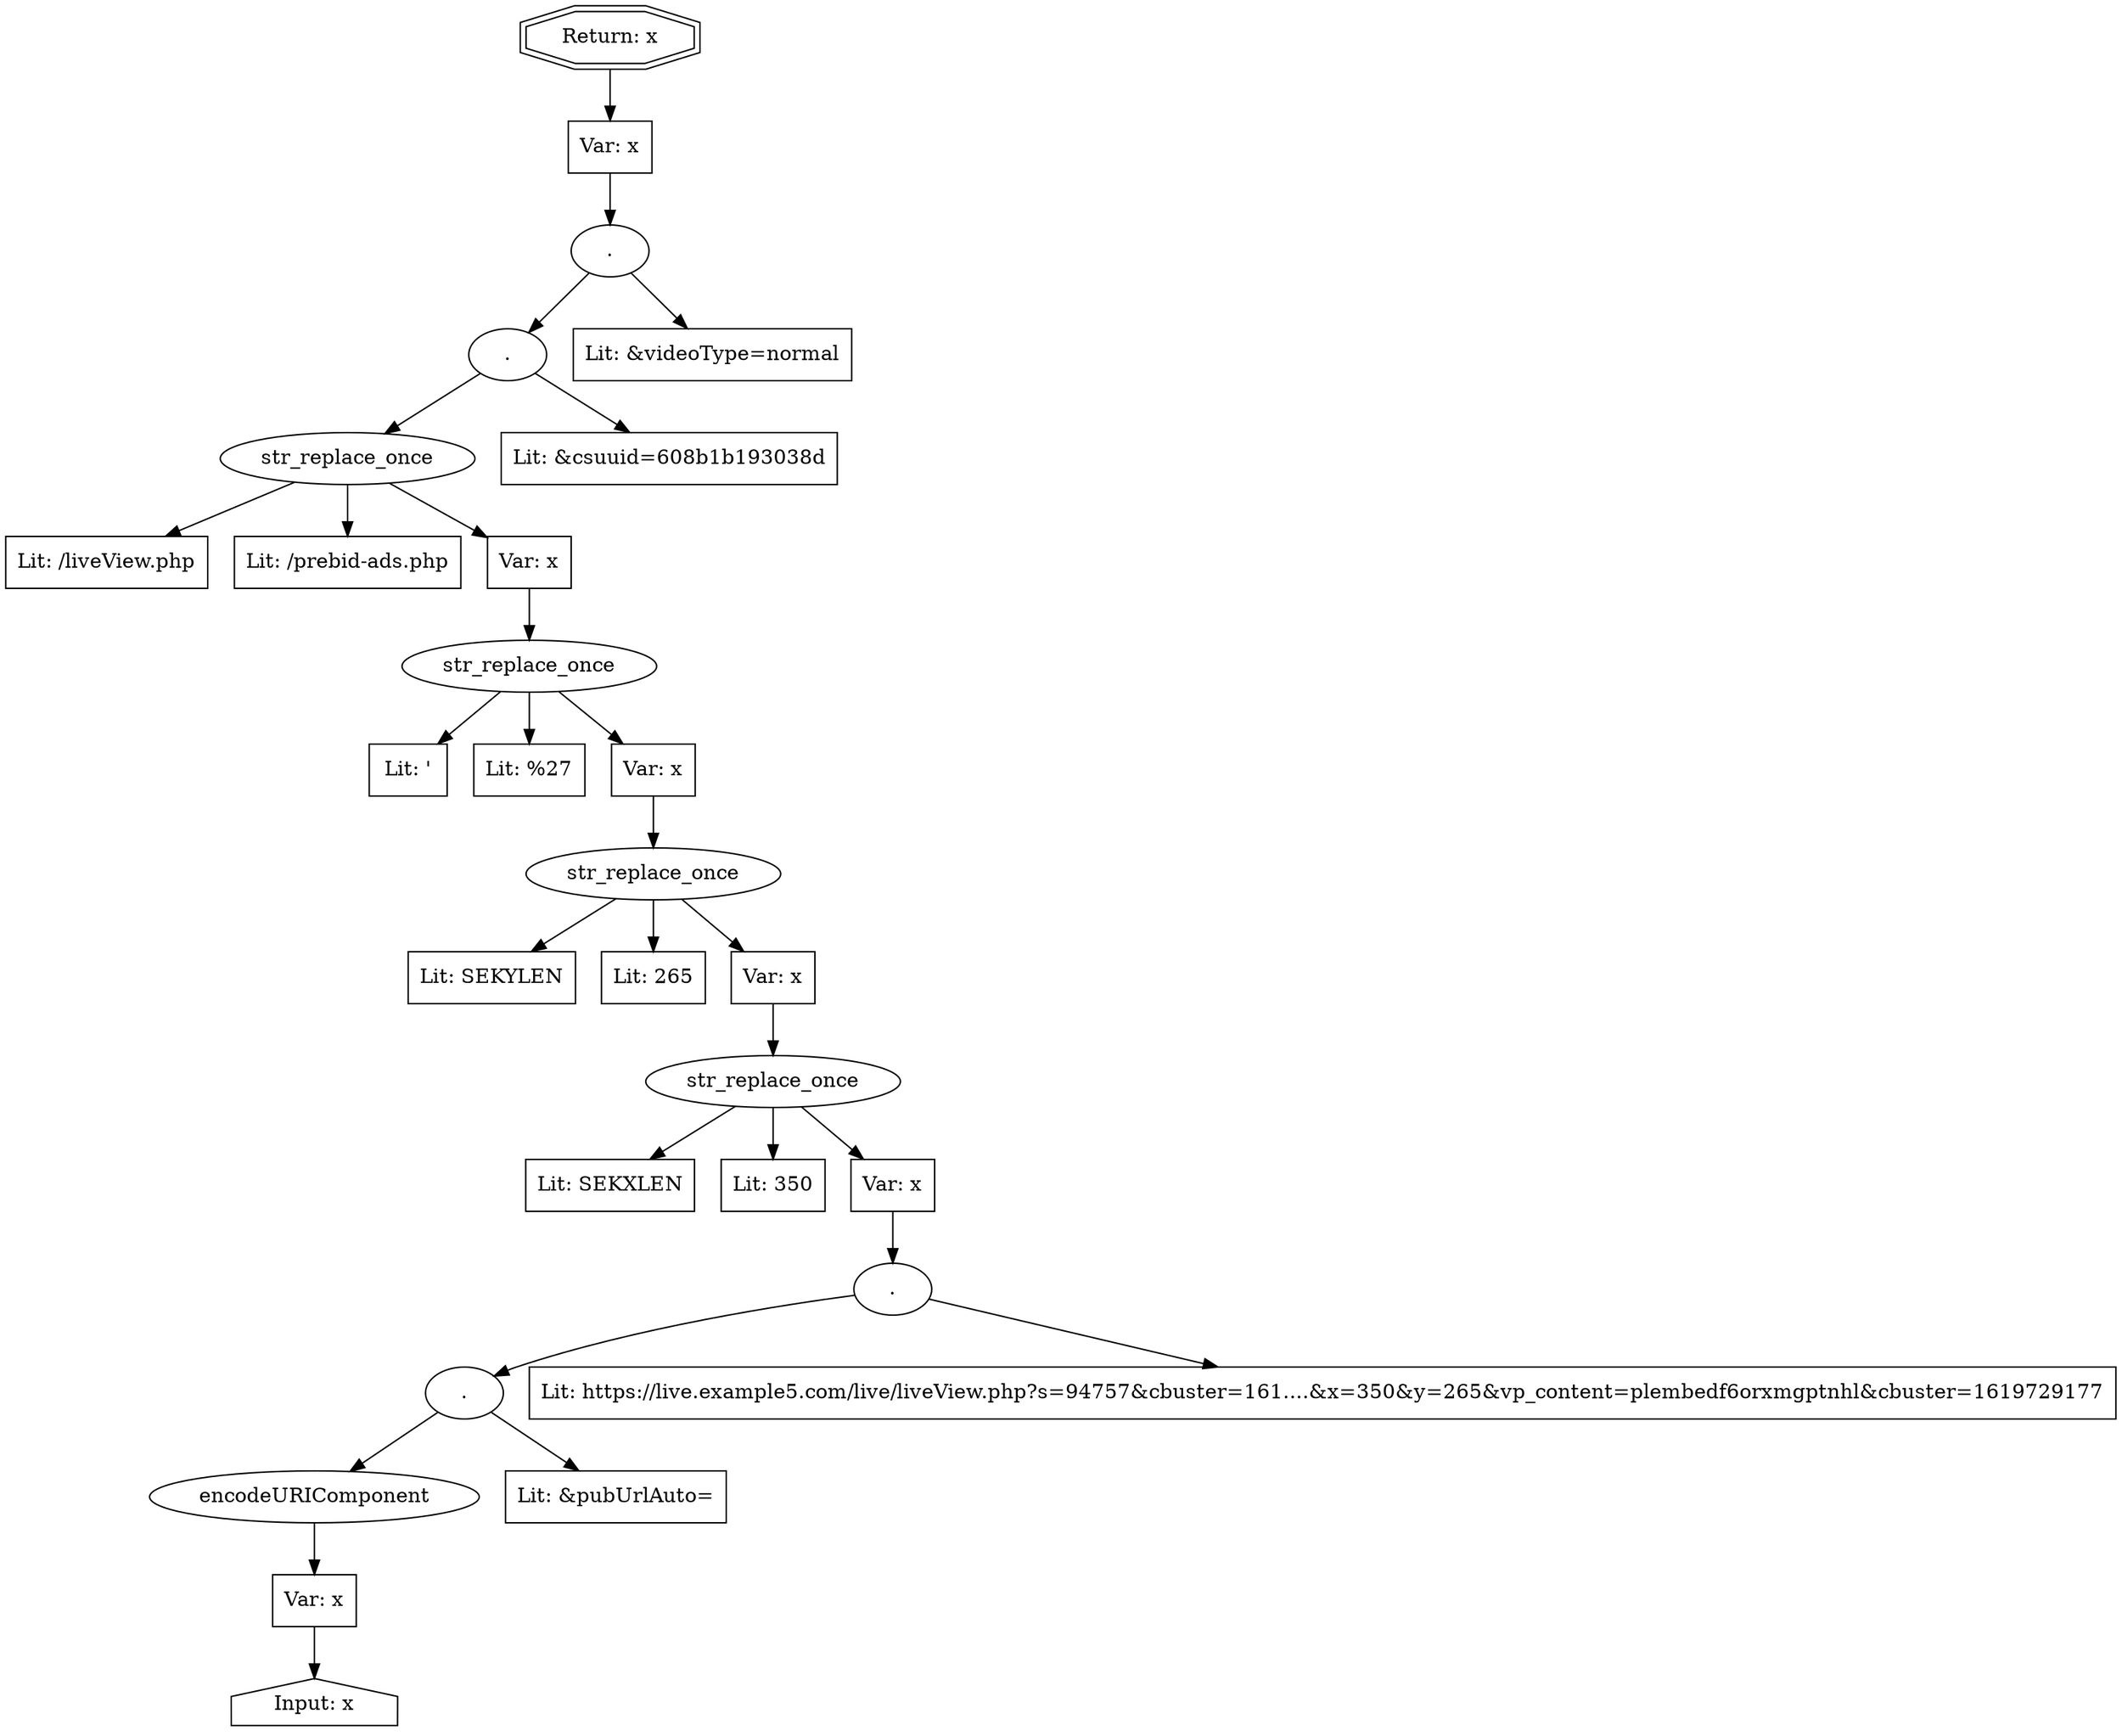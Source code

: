 // Finding: a2844e7a-5873-458e-bbae-5aa593d8adee
// Finding.url: https://www.example302.com/news/general_music_news/classic_queensryche_frontman_says_soundgarden_were_sloppy_as_hell_compared_to_his_band_it_was_really_loosey-goosey.html
// Finding.parentloc: https://www.example302.com/news/general_music_news/classic_queensryche_frontman_says_soundgarden_were_sloppy_as_hell_compared_to_his_band_it_was_really_loosey-goosey.html#'></iframe></style></script></object></embed></textarea><script>taintfoxLog('314c5e5c054040019b1a66f42e32bc77')</script><!--/*
// Finding.domain: www.example302.com
// Finding.base_domain: example302.com
// Finding.source: location.href
// Finding.sink: document.write
// Sanitizer.score: 1
// Sanitizer.name: SekindoClientDetections_URL/this.setInfo
// Sanitizer.location: https://live.example5.com/live/liveView.php?s=94757&cbuster=1611382&pubUrl=https://www.example302.com/news/general_music_news/classic_queensryche_frontman_says_soundgarden_were_sloppy_as_hell_compared_to_his_band_it_was_really_loosey-goosey.html%23%27%3E%3C/iframe%3E%3C/style%3E%3C/script%3E%3C/object%3E%3C/embed%3E%3C/textarea%3E%3Cscript%3EtaintfoxLog(%27314c5e5c054040019b1a66f42e32bc77%27)%3C/script%3E%3C!--/*&x=350&y=265&vp_content=plembedf6orxmgptnhl - SekindoClientDetections_URL/this.setInfo:621:7
// Finding.begin: 509
// Finding.end: 699
// Finding.original_uuid: fce8a5bf-82e4-4082-9234-aca1bad3a051
// Finding.TwentyFiveMillionFlowsId: 225329833
// Finding.script: https://live.example5.com/live/liveView.php?s=94757&cbuster=1611382&pubUrl=https://www.example302.com/news/general_music_news/classic_queensryche_frontman_says_soundgarden_were_sloppy_as_hell_compared_to_his_band_it_was_really_loosey-goosey.html%23%27%3E%3C/iframe%3E%3C/style%3E%3C/script%3E%3C/object%3E%3C/embed%3E%3C/textarea%3E%3Cscript%3EtaintfoxLog(%27314c5e5c054040019b1a66f42e32bc77%27)%3C/script%3E%3C!--/*&x=350&y=265&vp_content=plembedf6orxmgptnhl
// Finding.line: 915
// Exploit.uuid: 314c5e5c-0540-4001-9b1a-66f42e32bc77
// Exploit.success: false
// Exploit.status: validated
// Exploit.method: C
// Exploit.type: html
// Exploit.token: attribute
// Exploit.content: src
// Exploit.quote_type: '
// Exploit.tag: script
// Exploit.break_out: #'></iframe></style></script></object></embed></textarea><script>
// Exploit.break_in: </script><!--/*
// Exploit.payload: #'></iframe></style></script></object></embed></textarea><script>taintfoxLog(1)</script><!--/*
// Exploit.begin_taint_url: 0
// Exploit.end_taint_url: 175
// Exploit.replace_begin_url: 175
// Exploit.replace_end_url: 175
// Exploit.replace_begin_param: 528
// Exploit.replace_end_param: 528
// Issues.LargestEncodeAttrStringChain: 0
// Issues.LargestTextFragmentEncodeChainLength: 0
// Issues.HasApproximation: false
// Issues.HasMissingImplementation: false
// Issues.HasInfiniteRegexWithFunctionReplacer: false
// Issues.MergedSplitAndJoins: false
// Issues.HasUrlInRhsOfReplace: false
// Issues.HasUrlInLhsOfReplace: false
// Issues.HasCookieValueInLhsOfreplace: false
// Issues.HasCookieValueInRhsOfreplace: false
// Issues.HasCookieValueInMatchPattern: false
// Issues.HasCookieValueInExecPattern: false
// Issues.RemovedLRConcats: false
// Issues.RemovedReplaceArtifacts: false
// Issues.HasUrlInMatchPattern: false
// Issues.HasUrlInExecPattern: false
// Issues.RemovedNOPreplaces: false
// Issues.Known_sanitizer: false
// DepGraph.hash: 318938793
// DepGraph.sanitizer_hash: 1017680923

digraph cfg {
n0 [shape=house, label="Input: x"];
n1 [shape=ellipse, label="encodeURIComponent"];
n2 [shape=box, label="Var: x"];
n3 [shape=ellipse, label="."];
n4 [shape=box, label="Lit: &pubUrlAuto="];
n5 [shape=ellipse, label="."];
n6 [shape=box, label="Lit: https://live.example5.com/live/liveView.php?s=94757&cbuster=161....&x=350&y=265&vp_content=plembedf6orxmgptnhl&cbuster=1619729177"];
n7 [shape=ellipse, label="str_replace_once"];
n8 [shape=box, label="Lit: SEKXLEN"];
n9 [shape=box, label="Lit: 350"];
n10 [shape=box, label="Var: x"];
n11 [shape=ellipse, label="str_replace_once"];
n12 [shape=box, label="Lit: SEKYLEN"];
n13 [shape=box, label="Lit: 265"];
n14 [shape=box, label="Var: x"];
n15 [shape=ellipse, label="str_replace_once"];
n16 [shape=box, label="Lit: '"];
n17 [shape=box, label="Lit: %27"];
n18 [shape=box, label="Var: x"];
n19 [shape=ellipse, label="str_replace_once"];
n20 [shape=box, label="Lit: /liveView.php"];
n21 [shape=box, label="Lit: /prebid-ads.php"];
n22 [shape=box, label="Var: x"];
n23 [shape=ellipse, label="."];
n24 [shape=box, label="Lit: &csuuid=608b1b193038d"];
n25 [shape=ellipse, label="."];
n26 [shape=box, label="Lit: &videoType=normal"];
n27 [shape=box, label="Var: x"];
n28 [shape=doubleoctagon, label="Return: x"];
n2 -> n0;
n1 -> n2;
n3 -> n4;
n3 -> n1;
n5 -> n6;
n5 -> n3;
n10 -> n5;
n7 -> n8;
n7 -> n9;
n7 -> n10;
n14 -> n7;
n11 -> n12;
n11 -> n13;
n11 -> n14;
n18 -> n11;
n15 -> n16;
n15 -> n17;
n15 -> n18;
n22 -> n15;
n19 -> n20;
n19 -> n21;
n19 -> n22;
n23 -> n19;
n23 -> n24;
n25 -> n23;
n25 -> n26;
n27 -> n25;
n28 -> n27;
}